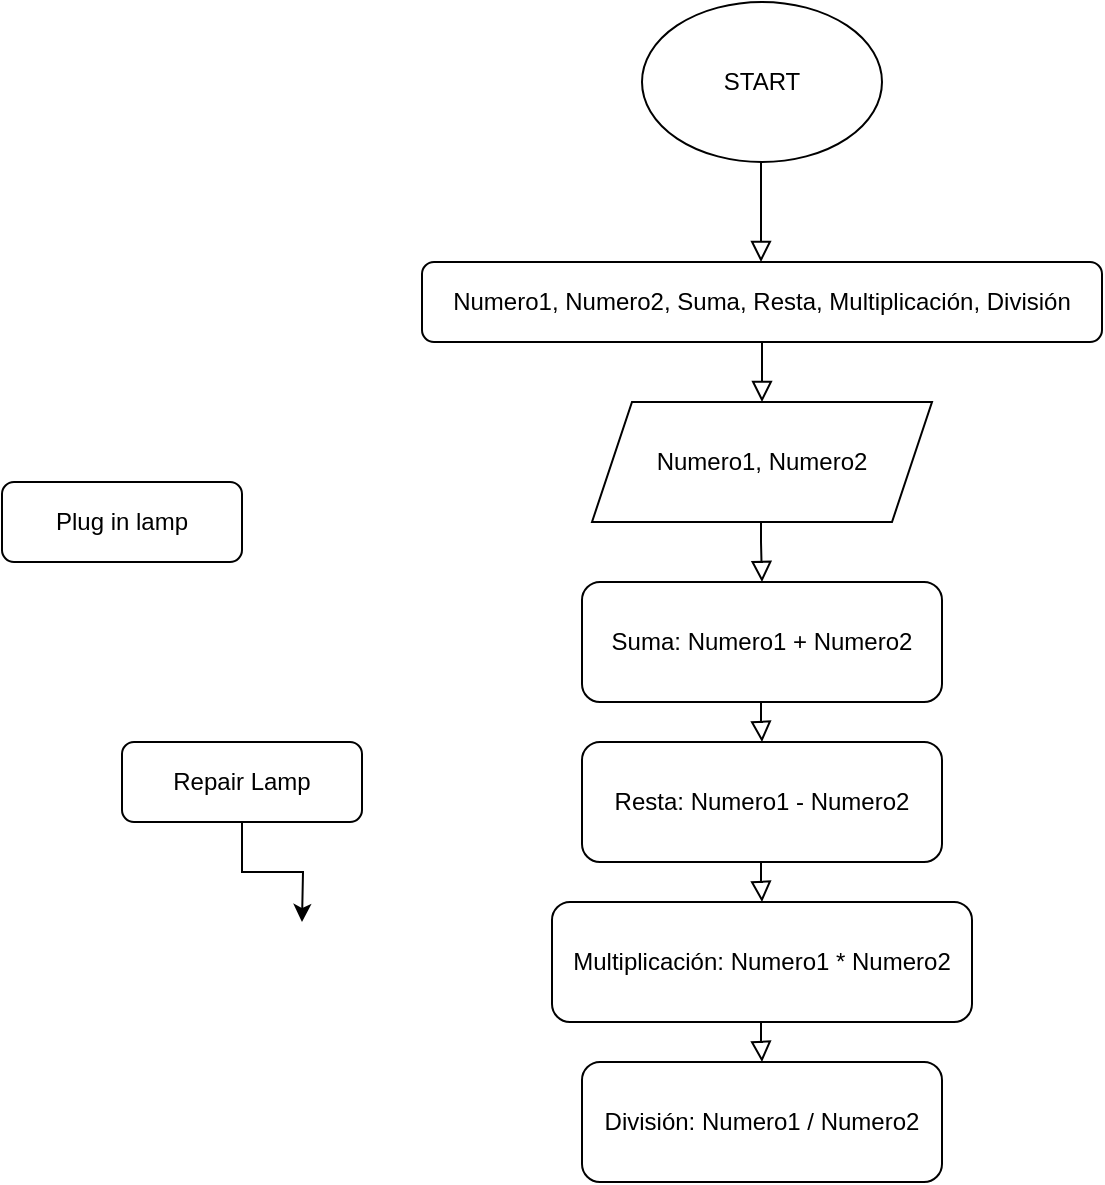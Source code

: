 <mxfile version="21.6.6" type="github">
  <diagram id="C5RBs43oDa-KdzZeNtuy" name="Page-1">
    <mxGraphModel dx="794" dy="564" grid="1" gridSize="10" guides="1" tooltips="1" connect="1" arrows="1" fold="1" page="1" pageScale="1" pageWidth="827" pageHeight="1169" math="0" shadow="0">
      <root>
        <mxCell id="WIyWlLk6GJQsqaUBKTNV-0" />
        <mxCell id="WIyWlLk6GJQsqaUBKTNV-1" parent="WIyWlLk6GJQsqaUBKTNV-0" />
        <mxCell id="WIyWlLk6GJQsqaUBKTNV-2" value="" style="rounded=0;html=1;jettySize=auto;orthogonalLoop=1;fontSize=11;endArrow=block;endFill=0;endSize=8;strokeWidth=1;shadow=0;labelBackgroundColor=none;edgeStyle=orthogonalEdgeStyle;" parent="WIyWlLk6GJQsqaUBKTNV-1" edge="1">
          <mxGeometry relative="1" as="geometry">
            <mxPoint x="479.5" y="140" as="sourcePoint" />
            <mxPoint x="479.5" y="190" as="targetPoint" />
            <Array as="points">
              <mxPoint x="479.5" y="150" />
              <mxPoint x="479.5" y="150" />
            </Array>
          </mxGeometry>
        </mxCell>
        <mxCell id="WIyWlLk6GJQsqaUBKTNV-3" value="Numero1, Numero2, Suma, Resta, Multiplicación, División" style="rounded=1;whiteSpace=wrap;html=1;fontSize=12;glass=0;strokeWidth=1;shadow=0;" parent="WIyWlLk6GJQsqaUBKTNV-1" vertex="1">
          <mxGeometry x="310" y="190" width="340" height="40" as="geometry" />
        </mxCell>
        <mxCell id="WIyWlLk6GJQsqaUBKTNV-4" value="" style="rounded=0;html=1;jettySize=auto;orthogonalLoop=1;fontSize=11;endArrow=block;endFill=0;endSize=8;strokeWidth=1;shadow=0;labelBackgroundColor=none;edgeStyle=orthogonalEdgeStyle;exitX=0.5;exitY=1;exitDx=0;exitDy=0;" parent="WIyWlLk6GJQsqaUBKTNV-1" source="WIyWlLk6GJQsqaUBKTNV-3" target="DZ1h4L-j9Bn-Z0jbAQqu-3" edge="1">
          <mxGeometry y="20" relative="1" as="geometry">
            <mxPoint as="offset" />
            <mxPoint x="590" y="270" as="sourcePoint" />
            <mxPoint x="590" y="320" as="targetPoint" />
          </mxGeometry>
        </mxCell>
        <mxCell id="WIyWlLk6GJQsqaUBKTNV-7" value="Plug in lamp" style="rounded=1;whiteSpace=wrap;html=1;fontSize=12;glass=0;strokeWidth=1;shadow=0;" parent="WIyWlLk6GJQsqaUBKTNV-1" vertex="1">
          <mxGeometry x="100" y="300" width="120" height="40" as="geometry" />
        </mxCell>
        <mxCell id="DZ1h4L-j9Bn-Z0jbAQqu-2" style="edgeStyle=orthogonalEdgeStyle;rounded=0;orthogonalLoop=1;jettySize=auto;html=1;" edge="1" parent="WIyWlLk6GJQsqaUBKTNV-1" source="WIyWlLk6GJQsqaUBKTNV-11">
          <mxGeometry relative="1" as="geometry">
            <mxPoint x="250" y="520" as="targetPoint" />
          </mxGeometry>
        </mxCell>
        <mxCell id="WIyWlLk6GJQsqaUBKTNV-11" value="Repair Lamp" style="rounded=1;whiteSpace=wrap;html=1;fontSize=12;glass=0;strokeWidth=1;shadow=0;" parent="WIyWlLk6GJQsqaUBKTNV-1" vertex="1">
          <mxGeometry x="160" y="430" width="120" height="40" as="geometry" />
        </mxCell>
        <mxCell id="DZ1h4L-j9Bn-Z0jbAQqu-0" value="START" style="ellipse;whiteSpace=wrap;html=1;" vertex="1" parent="WIyWlLk6GJQsqaUBKTNV-1">
          <mxGeometry x="420" y="60" width="120" height="80" as="geometry" />
        </mxCell>
        <mxCell id="DZ1h4L-j9Bn-Z0jbAQqu-3" value="Numero1, Numero2" style="shape=parallelogram;perimeter=parallelogramPerimeter;whiteSpace=wrap;html=1;fixedSize=1;" vertex="1" parent="WIyWlLk6GJQsqaUBKTNV-1">
          <mxGeometry x="395" y="260" width="170" height="60" as="geometry" />
        </mxCell>
        <mxCell id="DZ1h4L-j9Bn-Z0jbAQqu-4" value="Suma: Numero1 + Numero2" style="rounded=1;whiteSpace=wrap;html=1;" vertex="1" parent="WIyWlLk6GJQsqaUBKTNV-1">
          <mxGeometry x="390" y="350" width="180" height="60" as="geometry" />
        </mxCell>
        <mxCell id="DZ1h4L-j9Bn-Z0jbAQqu-8" value="Resta: Numero1 - Numero2" style="rounded=1;whiteSpace=wrap;html=1;" vertex="1" parent="WIyWlLk6GJQsqaUBKTNV-1">
          <mxGeometry x="390" y="430" width="180" height="60" as="geometry" />
        </mxCell>
        <mxCell id="DZ1h4L-j9Bn-Z0jbAQqu-9" value="Multiplicación: Numero1 * Numero2" style="rounded=1;whiteSpace=wrap;html=1;" vertex="1" parent="WIyWlLk6GJQsqaUBKTNV-1">
          <mxGeometry x="375" y="510" width="210" height="60" as="geometry" />
        </mxCell>
        <mxCell id="DZ1h4L-j9Bn-Z0jbAQqu-10" value="División: Numero1 / Numero2" style="rounded=1;whiteSpace=wrap;html=1;" vertex="1" parent="WIyWlLk6GJQsqaUBKTNV-1">
          <mxGeometry x="390" y="590" width="180" height="60" as="geometry" />
        </mxCell>
        <mxCell id="DZ1h4L-j9Bn-Z0jbAQqu-11" value="" style="rounded=0;html=1;jettySize=auto;orthogonalLoop=1;fontSize=11;endArrow=block;endFill=0;endSize=8;strokeWidth=1;shadow=0;labelBackgroundColor=none;edgeStyle=orthogonalEdgeStyle;" edge="1" parent="WIyWlLk6GJQsqaUBKTNV-1">
          <mxGeometry relative="1" as="geometry">
            <mxPoint x="479.5" y="320" as="sourcePoint" />
            <mxPoint x="480" y="350" as="targetPoint" />
            <Array as="points">
              <mxPoint x="479.5" y="330" />
              <mxPoint x="479.5" y="330" />
            </Array>
          </mxGeometry>
        </mxCell>
        <mxCell id="DZ1h4L-j9Bn-Z0jbAQqu-12" value="" style="rounded=0;html=1;jettySize=auto;orthogonalLoop=1;fontSize=11;endArrow=block;endFill=0;endSize=8;strokeWidth=1;shadow=0;labelBackgroundColor=none;edgeStyle=orthogonalEdgeStyle;" edge="1" parent="WIyWlLk6GJQsqaUBKTNV-1">
          <mxGeometry relative="1" as="geometry">
            <mxPoint x="479.5" y="410" as="sourcePoint" />
            <mxPoint x="480" y="430" as="targetPoint" />
            <Array as="points">
              <mxPoint x="479.5" y="420" />
              <mxPoint x="479.5" y="420" />
            </Array>
          </mxGeometry>
        </mxCell>
        <mxCell id="DZ1h4L-j9Bn-Z0jbAQqu-13" value="" style="rounded=0;html=1;jettySize=auto;orthogonalLoop=1;fontSize=11;endArrow=block;endFill=0;endSize=8;strokeWidth=1;shadow=0;labelBackgroundColor=none;edgeStyle=orthogonalEdgeStyle;" edge="1" parent="WIyWlLk6GJQsqaUBKTNV-1">
          <mxGeometry relative="1" as="geometry">
            <mxPoint x="479.5" y="490" as="sourcePoint" />
            <mxPoint x="480" y="510" as="targetPoint" />
            <Array as="points">
              <mxPoint x="479.5" y="500" />
              <mxPoint x="479.5" y="500" />
            </Array>
          </mxGeometry>
        </mxCell>
        <mxCell id="DZ1h4L-j9Bn-Z0jbAQqu-14" value="" style="rounded=0;html=1;jettySize=auto;orthogonalLoop=1;fontSize=11;endArrow=block;endFill=0;endSize=8;strokeWidth=1;shadow=0;labelBackgroundColor=none;edgeStyle=orthogonalEdgeStyle;" edge="1" parent="WIyWlLk6GJQsqaUBKTNV-1">
          <mxGeometry relative="1" as="geometry">
            <mxPoint x="479.5" y="570" as="sourcePoint" />
            <mxPoint x="480" y="590" as="targetPoint" />
            <Array as="points">
              <mxPoint x="479.5" y="580" />
              <mxPoint x="479.5" y="580" />
            </Array>
          </mxGeometry>
        </mxCell>
      </root>
    </mxGraphModel>
  </diagram>
</mxfile>
